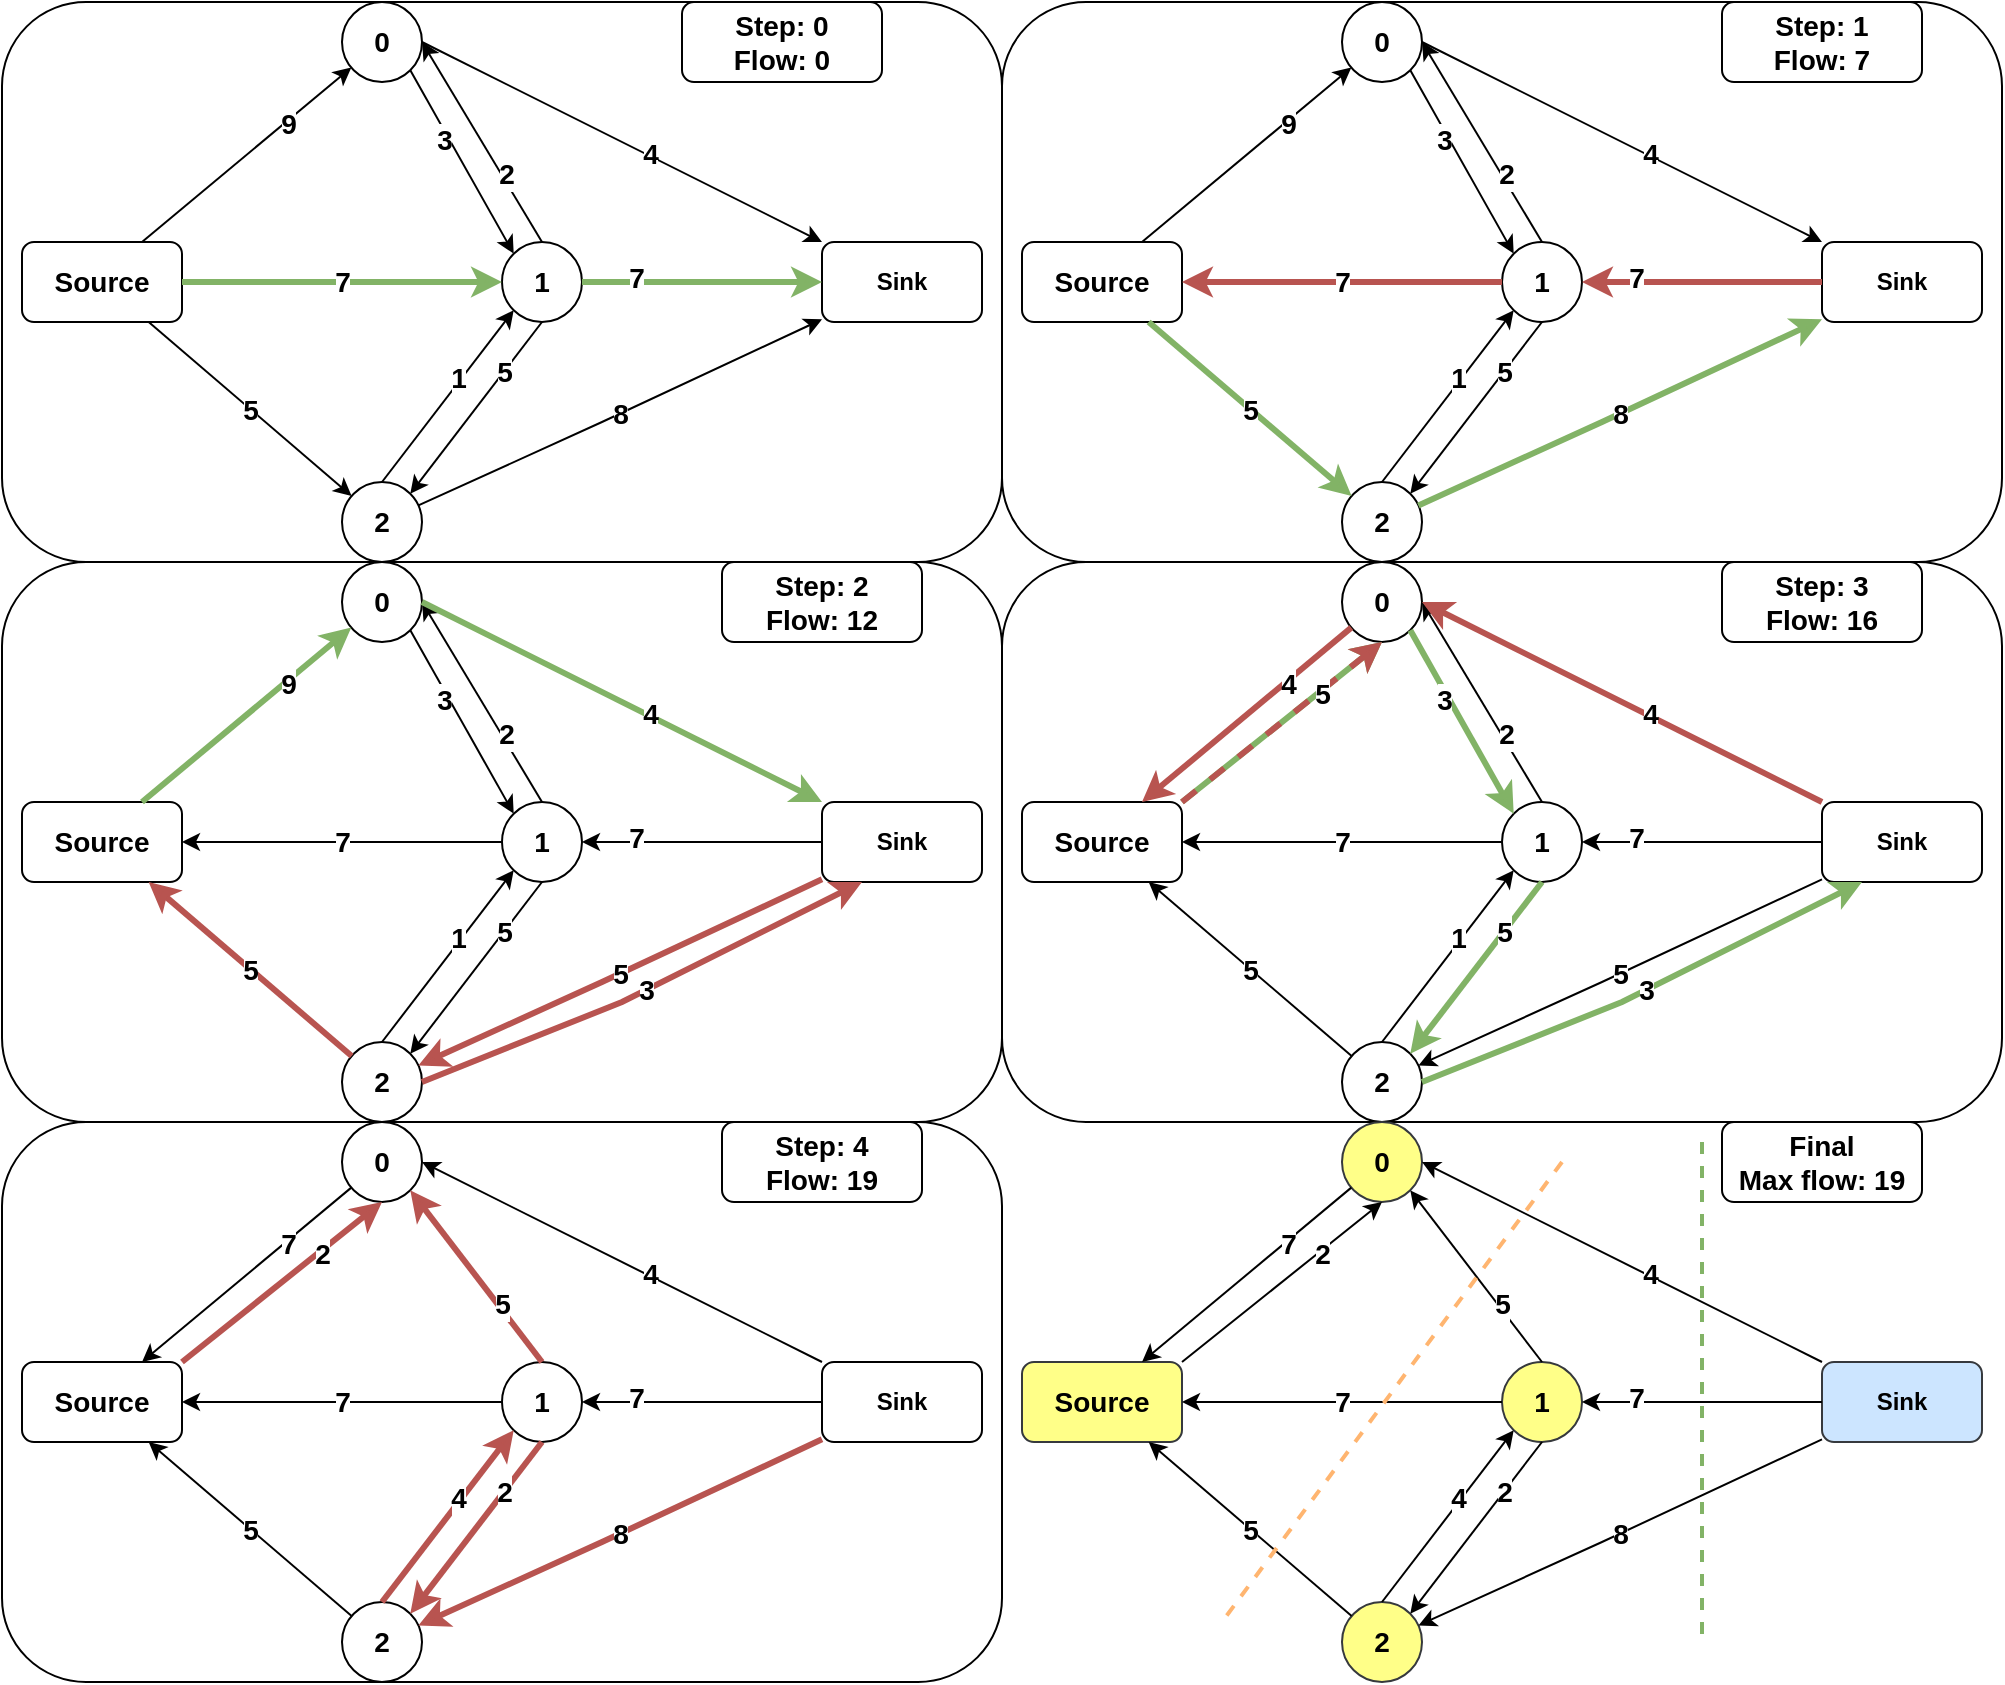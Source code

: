 <mxfile version="17.4.5" type="device"><diagram id="83YHzQTt4bn4oETiJprQ" name="Page-1"><mxGraphModel dx="1422" dy="817" grid="1" gridSize="10" guides="1" tooltips="1" connect="1" arrows="1" fold="1" page="1" pageScale="1" pageWidth="827" pageHeight="1169" math="0" shadow="0"><root><mxCell id="0"/><mxCell id="1" parent="0"/><mxCell id="sJ115Ij6ndwvWsKKWzlc-25" value="" style="rounded=1;whiteSpace=wrap;html=1;fontSize=14;" vertex="1" parent="1"><mxGeometry y="40" width="500" height="280" as="geometry"/></mxCell><mxCell id="sJ115Ij6ndwvWsKKWzlc-1" value="0" style="ellipse;whiteSpace=wrap;html=1;aspect=fixed;fontStyle=1;fontSize=14;" vertex="1" parent="1"><mxGeometry x="170" y="40" width="40" height="40" as="geometry"/></mxCell><mxCell id="sJ115Ij6ndwvWsKKWzlc-2" value="1" style="ellipse;whiteSpace=wrap;html=1;aspect=fixed;fontStyle=1;fontSize=14;" vertex="1" parent="1"><mxGeometry x="250" y="160" width="40" height="40" as="geometry"/></mxCell><mxCell id="sJ115Ij6ndwvWsKKWzlc-3" value="2" style="ellipse;whiteSpace=wrap;html=1;aspect=fixed;fontStyle=1;fontSize=14;" vertex="1" parent="1"><mxGeometry x="170" y="280" width="40" height="40" as="geometry"/></mxCell><mxCell id="sJ115Ij6ndwvWsKKWzlc-4" value="Source" style="rounded=1;whiteSpace=wrap;html=1;fontStyle=1;fontSize=14;" vertex="1" parent="1"><mxGeometry x="10" y="160" width="80" height="40" as="geometry"/></mxCell><mxCell id="sJ115Ij6ndwvWsKKWzlc-5" value="Sink" style="rounded=1;whiteSpace=wrap;html=1;fontStyle=1" vertex="1" parent="1"><mxGeometry x="410" y="160" width="80" height="40" as="geometry"/></mxCell><mxCell id="sJ115Ij6ndwvWsKKWzlc-6" value="7" style="endArrow=classic;html=1;rounded=0;fontStyle=1;fontSize=14;fillColor=#d5e8d4;strokeColor=#82b366;strokeWidth=3;" edge="1" parent="1" source="sJ115Ij6ndwvWsKKWzlc-4" target="sJ115Ij6ndwvWsKKWzlc-2"><mxGeometry width="50" height="50" relative="1" as="geometry"><mxPoint x="130" y="210" as="sourcePoint"/><mxPoint x="180" y="160" as="targetPoint"/></mxGeometry></mxCell><mxCell id="sJ115Ij6ndwvWsKKWzlc-7" value="" style="endArrow=classic;html=1;rounded=0;fontStyle=1;fontSize=14;fillColor=#d5e8d4;strokeColor=#82b366;strokeWidth=3;" edge="1" parent="1" source="sJ115Ij6ndwvWsKKWzlc-2" target="sJ115Ij6ndwvWsKKWzlc-5"><mxGeometry width="50" height="50" relative="1" as="geometry"><mxPoint x="340" y="210" as="sourcePoint"/><mxPoint x="390" y="160" as="targetPoint"/></mxGeometry></mxCell><mxCell id="sJ115Ij6ndwvWsKKWzlc-18" value="7" style="edgeLabel;html=1;align=center;verticalAlign=middle;resizable=0;points=[];fontStyle=1;fontSize=14;" vertex="1" connectable="0" parent="sJ115Ij6ndwvWsKKWzlc-7"><mxGeometry x="-0.55" y="2" relative="1" as="geometry"><mxPoint as="offset"/></mxGeometry></mxCell><mxCell id="sJ115Ij6ndwvWsKKWzlc-8" value="8" style="endArrow=classic;html=1;rounded=0;fontStyle=1;fontSize=14;" edge="1" parent="1" source="sJ115Ij6ndwvWsKKWzlc-3" target="sJ115Ij6ndwvWsKKWzlc-5"><mxGeometry width="50" height="50" relative="1" as="geometry"><mxPoint x="300" y="300" as="sourcePoint"/><mxPoint x="350" y="250" as="targetPoint"/><Array as="points"><mxPoint x="300" y="250"/></Array></mxGeometry></mxCell><mxCell id="sJ115Ij6ndwvWsKKWzlc-9" value="5" style="endArrow=classic;html=1;rounded=0;fontStyle=1;fontSize=14;" edge="1" parent="1" source="sJ115Ij6ndwvWsKKWzlc-4" target="sJ115Ij6ndwvWsKKWzlc-3"><mxGeometry width="50" height="50" relative="1" as="geometry"><mxPoint x="90" y="270" as="sourcePoint"/><mxPoint x="140" y="220" as="targetPoint"/></mxGeometry></mxCell><mxCell id="sJ115Ij6ndwvWsKKWzlc-10" value="" style="endArrow=none;html=1;rounded=0;exitX=0;exitY=1;exitDx=0;exitDy=0;fontStyle=1;fontSize=14;startArrow=classic;startFill=1;endFill=0;" edge="1" parent="1" source="sJ115Ij6ndwvWsKKWzlc-2"><mxGeometry width="50" height="50" relative="1" as="geometry"><mxPoint x="250" y="270" as="sourcePoint"/><mxPoint x="190" y="280" as="targetPoint"/></mxGeometry></mxCell><mxCell id="sJ115Ij6ndwvWsKKWzlc-22" value="1" style="edgeLabel;html=1;align=center;verticalAlign=middle;resizable=0;points=[];fontStyle=1;fontSize=14;" vertex="1" connectable="0" parent="sJ115Ij6ndwvWsKKWzlc-10"><mxGeometry x="-0.216" y="-1" relative="1" as="geometry"><mxPoint x="-1" as="offset"/></mxGeometry></mxCell><mxCell id="sJ115Ij6ndwvWsKKWzlc-11" value="" style="endArrow=none;html=1;rounded=0;exitX=1;exitY=0;exitDx=0;exitDy=0;entryX=0.5;entryY=1;entryDx=0;entryDy=0;fontStyle=1;fontSize=14;startArrow=classic;startFill=1;endFill=0;" edge="1" parent="1" source="sJ115Ij6ndwvWsKKWzlc-3" target="sJ115Ij6ndwvWsKKWzlc-2"><mxGeometry width="50" height="50" relative="1" as="geometry"><mxPoint x="180" y="270" as="sourcePoint"/><mxPoint x="230" y="220" as="targetPoint"/></mxGeometry></mxCell><mxCell id="sJ115Ij6ndwvWsKKWzlc-23" value="5" style="edgeLabel;html=1;align=center;verticalAlign=middle;resizable=0;points=[];fontStyle=1;fontSize=14;" vertex="1" connectable="0" parent="sJ115Ij6ndwvWsKKWzlc-11"><mxGeometry x="0.434" relative="1" as="geometry"><mxPoint x="-1" as="offset"/></mxGeometry></mxCell><mxCell id="sJ115Ij6ndwvWsKKWzlc-13" value="" style="endArrow=classic;startArrow=none;html=1;rounded=0;entryX=1;entryY=0.5;entryDx=0;entryDy=0;exitX=0.5;exitY=0;exitDx=0;exitDy=0;startFill=0;fontStyle=1;fontSize=14;" edge="1" parent="1" source="sJ115Ij6ndwvWsKKWzlc-2" target="sJ115Ij6ndwvWsKKWzlc-1"><mxGeometry width="50" height="50" relative="1" as="geometry"><mxPoint x="260" y="100" as="sourcePoint"/><mxPoint x="310" y="50" as="targetPoint"/></mxGeometry></mxCell><mxCell id="sJ115Ij6ndwvWsKKWzlc-21" value="2" style="edgeLabel;html=1;align=center;verticalAlign=middle;resizable=0;points=[];fontStyle=1;fontSize=14;" vertex="1" connectable="0" parent="sJ115Ij6ndwvWsKKWzlc-13"><mxGeometry x="-0.341" y="-2" relative="1" as="geometry"><mxPoint as="offset"/></mxGeometry></mxCell><mxCell id="sJ115Ij6ndwvWsKKWzlc-14" value="" style="endArrow=classic;html=1;rounded=0;exitX=1;exitY=1;exitDx=0;exitDy=0;entryX=0;entryY=0;entryDx=0;entryDy=0;fontStyle=1;fontSize=14;" edge="1" parent="1" source="sJ115Ij6ndwvWsKKWzlc-1" target="sJ115Ij6ndwvWsKKWzlc-2"><mxGeometry width="50" height="50" relative="1" as="geometry"><mxPoint x="180" y="160" as="sourcePoint"/><mxPoint x="230" y="110" as="targetPoint"/></mxGeometry></mxCell><mxCell id="sJ115Ij6ndwvWsKKWzlc-20" value="3" style="edgeLabel;html=1;align=center;verticalAlign=middle;resizable=0;points=[];fontStyle=1;fontSize=14;" vertex="1" connectable="0" parent="sJ115Ij6ndwvWsKKWzlc-14"><mxGeometry x="-0.266" y="-2" relative="1" as="geometry"><mxPoint x="-1" as="offset"/></mxGeometry></mxCell><mxCell id="sJ115Ij6ndwvWsKKWzlc-15" value="" style="endArrow=classic;html=1;rounded=0;exitX=1;exitY=0.5;exitDx=0;exitDy=0;fontStyle=1;fontSize=14;" edge="1" parent="1" source="sJ115Ij6ndwvWsKKWzlc-1" target="sJ115Ij6ndwvWsKKWzlc-5"><mxGeometry width="50" height="50" relative="1" as="geometry"><mxPoint x="330" y="70" as="sourcePoint"/><mxPoint x="380" y="20" as="targetPoint"/></mxGeometry></mxCell><mxCell id="sJ115Ij6ndwvWsKKWzlc-19" value="4" style="edgeLabel;html=1;align=center;verticalAlign=middle;resizable=0;points=[];fontStyle=1;fontSize=14;" vertex="1" connectable="0" parent="sJ115Ij6ndwvWsKKWzlc-15"><mxGeometry x="0.136" y="1" relative="1" as="geometry"><mxPoint as="offset"/></mxGeometry></mxCell><mxCell id="sJ115Ij6ndwvWsKKWzlc-16" value="" style="endArrow=classic;html=1;rounded=0;exitX=0.75;exitY=0;exitDx=0;exitDy=0;fontStyle=1;fontSize=14;" edge="1" parent="1" source="sJ115Ij6ndwvWsKKWzlc-4" target="sJ115Ij6ndwvWsKKWzlc-1"><mxGeometry width="50" height="50" relative="1" as="geometry"><mxPoint x="110" y="110" as="sourcePoint"/><mxPoint x="160" y="60" as="targetPoint"/></mxGeometry></mxCell><mxCell id="sJ115Ij6ndwvWsKKWzlc-17" value="9" style="edgeLabel;html=1;align=center;verticalAlign=middle;resizable=0;points=[];fontStyle=1;fontSize=14;" vertex="1" connectable="0" parent="sJ115Ij6ndwvWsKKWzlc-16"><mxGeometry x="0.378" y="-1" relative="1" as="geometry"><mxPoint as="offset"/></mxGeometry></mxCell><mxCell id="sJ115Ij6ndwvWsKKWzlc-26" value="&lt;b&gt;Step: 0&lt;br&gt;Flow: 0&lt;br&gt;&lt;/b&gt;" style="rounded=1;whiteSpace=wrap;html=1;fontSize=14;" vertex="1" parent="1"><mxGeometry x="340" y="40" width="100" height="40" as="geometry"/></mxCell><mxCell id="sJ115Ij6ndwvWsKKWzlc-27" value="" style="rounded=1;whiteSpace=wrap;html=1;fontSize=14;" vertex="1" parent="1"><mxGeometry x="500" y="40" width="500" height="280" as="geometry"/></mxCell><mxCell id="sJ115Ij6ndwvWsKKWzlc-28" value="0" style="ellipse;whiteSpace=wrap;html=1;aspect=fixed;fontStyle=1;fontSize=14;" vertex="1" parent="1"><mxGeometry x="670" y="40" width="40" height="40" as="geometry"/></mxCell><mxCell id="sJ115Ij6ndwvWsKKWzlc-29" value="1" style="ellipse;whiteSpace=wrap;html=1;aspect=fixed;fontStyle=1;fontSize=14;" vertex="1" parent="1"><mxGeometry x="750" y="160" width="40" height="40" as="geometry"/></mxCell><mxCell id="sJ115Ij6ndwvWsKKWzlc-30" value="2" style="ellipse;whiteSpace=wrap;html=1;aspect=fixed;fontStyle=1;fontSize=14;" vertex="1" parent="1"><mxGeometry x="670" y="280" width="40" height="40" as="geometry"/></mxCell><mxCell id="sJ115Ij6ndwvWsKKWzlc-31" value="Source" style="rounded=1;whiteSpace=wrap;html=1;fontStyle=1;fontSize=14;" vertex="1" parent="1"><mxGeometry x="510" y="160" width="80" height="40" as="geometry"/></mxCell><mxCell id="sJ115Ij6ndwvWsKKWzlc-32" value="Sink" style="rounded=1;whiteSpace=wrap;html=1;fontStyle=1" vertex="1" parent="1"><mxGeometry x="910" y="160" width="80" height="40" as="geometry"/></mxCell><mxCell id="sJ115Ij6ndwvWsKKWzlc-33" value="7" style="endArrow=none;html=1;rounded=0;fontStyle=1;fontSize=14;fillColor=#f8cecc;strokeColor=#b85450;strokeWidth=3;startArrow=classic;startFill=1;endFill=0;" edge="1" parent="1" source="sJ115Ij6ndwvWsKKWzlc-31" target="sJ115Ij6ndwvWsKKWzlc-29"><mxGeometry width="50" height="50" relative="1" as="geometry"><mxPoint x="630" y="210" as="sourcePoint"/><mxPoint x="680" y="160" as="targetPoint"/></mxGeometry></mxCell><mxCell id="sJ115Ij6ndwvWsKKWzlc-34" value="" style="endArrow=none;html=1;rounded=0;fontStyle=1;fontSize=14;fillColor=#f8cecc;strokeColor=#b85450;strokeWidth=3;endFill=0;startArrow=classic;startFill=1;" edge="1" parent="1" source="sJ115Ij6ndwvWsKKWzlc-29" target="sJ115Ij6ndwvWsKKWzlc-32"><mxGeometry width="50" height="50" relative="1" as="geometry"><mxPoint x="840" y="210" as="sourcePoint"/><mxPoint x="890" y="160" as="targetPoint"/></mxGeometry></mxCell><mxCell id="sJ115Ij6ndwvWsKKWzlc-35" value="7" style="edgeLabel;html=1;align=center;verticalAlign=middle;resizable=0;points=[];fontStyle=1;fontSize=14;" vertex="1" connectable="0" parent="sJ115Ij6ndwvWsKKWzlc-34"><mxGeometry x="-0.55" y="2" relative="1" as="geometry"><mxPoint as="offset"/></mxGeometry></mxCell><mxCell id="sJ115Ij6ndwvWsKKWzlc-36" value="8" style="endArrow=classic;html=1;rounded=0;fontStyle=1;fontSize=14;fillColor=#d5e8d4;strokeColor=#82b366;strokeWidth=3;" edge="1" parent="1" source="sJ115Ij6ndwvWsKKWzlc-30" target="sJ115Ij6ndwvWsKKWzlc-32"><mxGeometry width="50" height="50" relative="1" as="geometry"><mxPoint x="800" y="300" as="sourcePoint"/><mxPoint x="850" y="250" as="targetPoint"/><Array as="points"><mxPoint x="800" y="250"/></Array></mxGeometry></mxCell><mxCell id="sJ115Ij6ndwvWsKKWzlc-37" value="5" style="endArrow=classic;html=1;rounded=0;fontStyle=1;fontSize=14;fillColor=#d5e8d4;strokeColor=#82b366;strokeWidth=3;" edge="1" parent="1" source="sJ115Ij6ndwvWsKKWzlc-31" target="sJ115Ij6ndwvWsKKWzlc-30"><mxGeometry width="50" height="50" relative="1" as="geometry"><mxPoint x="590" y="270" as="sourcePoint"/><mxPoint x="640" y="220" as="targetPoint"/></mxGeometry></mxCell><mxCell id="sJ115Ij6ndwvWsKKWzlc-38" value="" style="endArrow=none;html=1;rounded=0;exitX=0;exitY=1;exitDx=0;exitDy=0;fontStyle=1;fontSize=14;startArrow=classic;startFill=1;endFill=0;" edge="1" parent="1" source="sJ115Ij6ndwvWsKKWzlc-29"><mxGeometry width="50" height="50" relative="1" as="geometry"><mxPoint x="750" y="270" as="sourcePoint"/><mxPoint x="690" y="280" as="targetPoint"/></mxGeometry></mxCell><mxCell id="sJ115Ij6ndwvWsKKWzlc-39" value="1" style="edgeLabel;html=1;align=center;verticalAlign=middle;resizable=0;points=[];fontStyle=1;fontSize=14;" vertex="1" connectable="0" parent="sJ115Ij6ndwvWsKKWzlc-38"><mxGeometry x="-0.216" y="-1" relative="1" as="geometry"><mxPoint x="-1" as="offset"/></mxGeometry></mxCell><mxCell id="sJ115Ij6ndwvWsKKWzlc-40" value="" style="endArrow=none;html=1;rounded=0;exitX=1;exitY=0;exitDx=0;exitDy=0;entryX=0.5;entryY=1;entryDx=0;entryDy=0;fontStyle=1;fontSize=14;startArrow=classic;startFill=1;endFill=0;" edge="1" parent="1" source="sJ115Ij6ndwvWsKKWzlc-30" target="sJ115Ij6ndwvWsKKWzlc-29"><mxGeometry width="50" height="50" relative="1" as="geometry"><mxPoint x="680" y="270" as="sourcePoint"/><mxPoint x="730" y="220" as="targetPoint"/></mxGeometry></mxCell><mxCell id="sJ115Ij6ndwvWsKKWzlc-41" value="5" style="edgeLabel;html=1;align=center;verticalAlign=middle;resizable=0;points=[];fontStyle=1;fontSize=14;" vertex="1" connectable="0" parent="sJ115Ij6ndwvWsKKWzlc-40"><mxGeometry x="0.434" relative="1" as="geometry"><mxPoint x="-1" as="offset"/></mxGeometry></mxCell><mxCell id="sJ115Ij6ndwvWsKKWzlc-42" value="" style="endArrow=classic;startArrow=none;html=1;rounded=0;entryX=1;entryY=0.5;entryDx=0;entryDy=0;exitX=0.5;exitY=0;exitDx=0;exitDy=0;startFill=0;fontStyle=1;fontSize=14;" edge="1" parent="1" source="sJ115Ij6ndwvWsKKWzlc-29" target="sJ115Ij6ndwvWsKKWzlc-28"><mxGeometry width="50" height="50" relative="1" as="geometry"><mxPoint x="760" y="100" as="sourcePoint"/><mxPoint x="810" y="50" as="targetPoint"/></mxGeometry></mxCell><mxCell id="sJ115Ij6ndwvWsKKWzlc-43" value="2" style="edgeLabel;html=1;align=center;verticalAlign=middle;resizable=0;points=[];fontStyle=1;fontSize=14;" vertex="1" connectable="0" parent="sJ115Ij6ndwvWsKKWzlc-42"><mxGeometry x="-0.341" y="-2" relative="1" as="geometry"><mxPoint as="offset"/></mxGeometry></mxCell><mxCell id="sJ115Ij6ndwvWsKKWzlc-44" value="" style="endArrow=classic;html=1;rounded=0;exitX=1;exitY=1;exitDx=0;exitDy=0;entryX=0;entryY=0;entryDx=0;entryDy=0;fontStyle=1;fontSize=14;" edge="1" parent="1" source="sJ115Ij6ndwvWsKKWzlc-28" target="sJ115Ij6ndwvWsKKWzlc-29"><mxGeometry width="50" height="50" relative="1" as="geometry"><mxPoint x="680" y="160" as="sourcePoint"/><mxPoint x="730" y="110" as="targetPoint"/></mxGeometry></mxCell><mxCell id="sJ115Ij6ndwvWsKKWzlc-45" value="3" style="edgeLabel;html=1;align=center;verticalAlign=middle;resizable=0;points=[];fontStyle=1;fontSize=14;" vertex="1" connectable="0" parent="sJ115Ij6ndwvWsKKWzlc-44"><mxGeometry x="-0.266" y="-2" relative="1" as="geometry"><mxPoint x="-1" as="offset"/></mxGeometry></mxCell><mxCell id="sJ115Ij6ndwvWsKKWzlc-46" value="" style="endArrow=classic;html=1;rounded=0;exitX=1;exitY=0.5;exitDx=0;exitDy=0;fontStyle=1;fontSize=14;" edge="1" parent="1" source="sJ115Ij6ndwvWsKKWzlc-28" target="sJ115Ij6ndwvWsKKWzlc-32"><mxGeometry width="50" height="50" relative="1" as="geometry"><mxPoint x="830" y="70" as="sourcePoint"/><mxPoint x="880" y="20" as="targetPoint"/></mxGeometry></mxCell><mxCell id="sJ115Ij6ndwvWsKKWzlc-47" value="4" style="edgeLabel;html=1;align=center;verticalAlign=middle;resizable=0;points=[];fontStyle=1;fontSize=14;" vertex="1" connectable="0" parent="sJ115Ij6ndwvWsKKWzlc-46"><mxGeometry x="0.136" y="1" relative="1" as="geometry"><mxPoint as="offset"/></mxGeometry></mxCell><mxCell id="sJ115Ij6ndwvWsKKWzlc-48" value="" style="endArrow=classic;html=1;rounded=0;exitX=0.75;exitY=0;exitDx=0;exitDy=0;fontStyle=1;fontSize=14;" edge="1" parent="1" source="sJ115Ij6ndwvWsKKWzlc-31" target="sJ115Ij6ndwvWsKKWzlc-28"><mxGeometry width="50" height="50" relative="1" as="geometry"><mxPoint x="610" y="110" as="sourcePoint"/><mxPoint x="660" y="60" as="targetPoint"/></mxGeometry></mxCell><mxCell id="sJ115Ij6ndwvWsKKWzlc-49" value="9" style="edgeLabel;html=1;align=center;verticalAlign=middle;resizable=0;points=[];fontStyle=1;fontSize=14;" vertex="1" connectable="0" parent="sJ115Ij6ndwvWsKKWzlc-48"><mxGeometry x="0.378" y="-1" relative="1" as="geometry"><mxPoint as="offset"/></mxGeometry></mxCell><mxCell id="sJ115Ij6ndwvWsKKWzlc-51" value="&lt;b&gt;Step: 1&lt;br&gt;Flow: 7&lt;br&gt;&lt;/b&gt;" style="rounded=1;whiteSpace=wrap;html=1;fontSize=14;" vertex="1" parent="1"><mxGeometry x="860" y="40" width="100" height="40" as="geometry"/></mxCell><mxCell id="sJ115Ij6ndwvWsKKWzlc-101" value="" style="rounded=1;whiteSpace=wrap;html=1;fontSize=14;" vertex="1" parent="1"><mxGeometry y="320" width="500" height="280" as="geometry"/></mxCell><mxCell id="sJ115Ij6ndwvWsKKWzlc-102" value="0" style="ellipse;whiteSpace=wrap;html=1;aspect=fixed;fontStyle=1;fontSize=14;" vertex="1" parent="1"><mxGeometry x="170" y="320" width="40" height="40" as="geometry"/></mxCell><mxCell id="sJ115Ij6ndwvWsKKWzlc-103" value="1" style="ellipse;whiteSpace=wrap;html=1;aspect=fixed;fontStyle=1;fontSize=14;" vertex="1" parent="1"><mxGeometry x="250" y="440" width="40" height="40" as="geometry"/></mxCell><mxCell id="sJ115Ij6ndwvWsKKWzlc-104" value="2" style="ellipse;whiteSpace=wrap;html=1;aspect=fixed;fontStyle=1;fontSize=14;" vertex="1" parent="1"><mxGeometry x="170" y="560" width="40" height="40" as="geometry"/></mxCell><mxCell id="sJ115Ij6ndwvWsKKWzlc-105" value="Source" style="rounded=1;whiteSpace=wrap;html=1;fontStyle=1;fontSize=14;" vertex="1" parent="1"><mxGeometry x="10" y="440" width="80" height="40" as="geometry"/></mxCell><mxCell id="sJ115Ij6ndwvWsKKWzlc-106" value="Sink" style="rounded=1;whiteSpace=wrap;html=1;fontStyle=1" vertex="1" parent="1"><mxGeometry x="410" y="440" width="80" height="40" as="geometry"/></mxCell><mxCell id="sJ115Ij6ndwvWsKKWzlc-107" value="7" style="endArrow=none;html=1;rounded=0;fontStyle=1;fontSize=14;fillColor=#f8cecc;strokeColor=#000000;strokeWidth=1;startArrow=classic;startFill=1;endFill=0;" edge="1" parent="1" source="sJ115Ij6ndwvWsKKWzlc-105" target="sJ115Ij6ndwvWsKKWzlc-103"><mxGeometry width="50" height="50" relative="1" as="geometry"><mxPoint x="130" y="490" as="sourcePoint"/><mxPoint x="180" y="440" as="targetPoint"/></mxGeometry></mxCell><mxCell id="sJ115Ij6ndwvWsKKWzlc-108" value="" style="endArrow=none;html=1;rounded=0;fontStyle=1;fontSize=14;fillColor=#f8cecc;strokeColor=#000000;strokeWidth=1;endFill=0;startArrow=classic;startFill=1;" edge="1" parent="1" source="sJ115Ij6ndwvWsKKWzlc-103" target="sJ115Ij6ndwvWsKKWzlc-106"><mxGeometry width="50" height="50" relative="1" as="geometry"><mxPoint x="340" y="490" as="sourcePoint"/><mxPoint x="390" y="440" as="targetPoint"/></mxGeometry></mxCell><mxCell id="sJ115Ij6ndwvWsKKWzlc-109" value="7" style="edgeLabel;html=1;align=center;verticalAlign=middle;resizable=0;points=[];fontStyle=1;fontSize=14;" vertex="1" connectable="0" parent="sJ115Ij6ndwvWsKKWzlc-108"><mxGeometry x="-0.55" y="2" relative="1" as="geometry"><mxPoint as="offset"/></mxGeometry></mxCell><mxCell id="sJ115Ij6ndwvWsKKWzlc-110" value="5" style="endArrow=none;html=1;rounded=0;fontStyle=1;fontSize=14;strokeColor=#b85450;fillColor=#f8cecc;strokeWidth=3;startArrow=classic;startFill=1;endFill=0;" edge="1" parent="1" source="sJ115Ij6ndwvWsKKWzlc-104" target="sJ115Ij6ndwvWsKKWzlc-106"><mxGeometry width="50" height="50" relative="1" as="geometry"><mxPoint x="300" y="580" as="sourcePoint"/><mxPoint x="350" y="530" as="targetPoint"/><Array as="points"><mxPoint x="300" y="530"/></Array></mxGeometry></mxCell><mxCell id="sJ115Ij6ndwvWsKKWzlc-111" value="5" style="endArrow=none;html=1;rounded=0;fontStyle=1;fontSize=14;strokeColor=#b85450;fillColor=#f8cecc;strokeWidth=3;startArrow=classic;startFill=1;endFill=0;" edge="1" parent="1" source="sJ115Ij6ndwvWsKKWzlc-105" target="sJ115Ij6ndwvWsKKWzlc-104"><mxGeometry width="50" height="50" relative="1" as="geometry"><mxPoint x="90" y="550" as="sourcePoint"/><mxPoint x="140" y="500" as="targetPoint"/></mxGeometry></mxCell><mxCell id="sJ115Ij6ndwvWsKKWzlc-112" value="" style="endArrow=none;html=1;rounded=0;exitX=0;exitY=1;exitDx=0;exitDy=0;fontStyle=1;fontSize=14;startArrow=classic;startFill=1;endFill=0;" edge="1" parent="1" source="sJ115Ij6ndwvWsKKWzlc-103"><mxGeometry width="50" height="50" relative="1" as="geometry"><mxPoint x="250" y="550" as="sourcePoint"/><mxPoint x="190" y="560" as="targetPoint"/></mxGeometry></mxCell><mxCell id="sJ115Ij6ndwvWsKKWzlc-113" value="1" style="edgeLabel;html=1;align=center;verticalAlign=middle;resizable=0;points=[];fontStyle=1;fontSize=14;" vertex="1" connectable="0" parent="sJ115Ij6ndwvWsKKWzlc-112"><mxGeometry x="-0.216" y="-1" relative="1" as="geometry"><mxPoint x="-1" as="offset"/></mxGeometry></mxCell><mxCell id="sJ115Ij6ndwvWsKKWzlc-114" value="" style="endArrow=none;html=1;rounded=0;exitX=1;exitY=0;exitDx=0;exitDy=0;entryX=0.5;entryY=1;entryDx=0;entryDy=0;fontStyle=1;fontSize=14;startArrow=classic;startFill=1;endFill=0;" edge="1" parent="1" source="sJ115Ij6ndwvWsKKWzlc-104" target="sJ115Ij6ndwvWsKKWzlc-103"><mxGeometry width="50" height="50" relative="1" as="geometry"><mxPoint x="180" y="550" as="sourcePoint"/><mxPoint x="230" y="500" as="targetPoint"/></mxGeometry></mxCell><mxCell id="sJ115Ij6ndwvWsKKWzlc-115" value="5" style="edgeLabel;html=1;align=center;verticalAlign=middle;resizable=0;points=[];fontStyle=1;fontSize=14;" vertex="1" connectable="0" parent="sJ115Ij6ndwvWsKKWzlc-114"><mxGeometry x="0.434" relative="1" as="geometry"><mxPoint x="-1" as="offset"/></mxGeometry></mxCell><mxCell id="sJ115Ij6ndwvWsKKWzlc-116" value="" style="endArrow=classic;startArrow=none;html=1;rounded=0;entryX=1;entryY=0.5;entryDx=0;entryDy=0;exitX=0.5;exitY=0;exitDx=0;exitDy=0;startFill=0;fontStyle=1;fontSize=14;" edge="1" parent="1" source="sJ115Ij6ndwvWsKKWzlc-103" target="sJ115Ij6ndwvWsKKWzlc-102"><mxGeometry width="50" height="50" relative="1" as="geometry"><mxPoint x="260" y="380" as="sourcePoint"/><mxPoint x="310" y="330" as="targetPoint"/></mxGeometry></mxCell><mxCell id="sJ115Ij6ndwvWsKKWzlc-117" value="2" style="edgeLabel;html=1;align=center;verticalAlign=middle;resizable=0;points=[];fontStyle=1;fontSize=14;" vertex="1" connectable="0" parent="sJ115Ij6ndwvWsKKWzlc-116"><mxGeometry x="-0.341" y="-2" relative="1" as="geometry"><mxPoint as="offset"/></mxGeometry></mxCell><mxCell id="sJ115Ij6ndwvWsKKWzlc-118" value="" style="endArrow=classic;html=1;rounded=0;exitX=1;exitY=1;exitDx=0;exitDy=0;entryX=0;entryY=0;entryDx=0;entryDy=0;fontStyle=1;fontSize=14;" edge="1" parent="1" source="sJ115Ij6ndwvWsKKWzlc-102" target="sJ115Ij6ndwvWsKKWzlc-103"><mxGeometry width="50" height="50" relative="1" as="geometry"><mxPoint x="180" y="440" as="sourcePoint"/><mxPoint x="230" y="390" as="targetPoint"/></mxGeometry></mxCell><mxCell id="sJ115Ij6ndwvWsKKWzlc-119" value="3" style="edgeLabel;html=1;align=center;verticalAlign=middle;resizable=0;points=[];fontStyle=1;fontSize=14;" vertex="1" connectable="0" parent="sJ115Ij6ndwvWsKKWzlc-118"><mxGeometry x="-0.266" y="-2" relative="1" as="geometry"><mxPoint x="-1" as="offset"/></mxGeometry></mxCell><mxCell id="sJ115Ij6ndwvWsKKWzlc-120" value="" style="endArrow=classic;html=1;rounded=0;exitX=1;exitY=0.5;exitDx=0;exitDy=0;fontStyle=1;fontSize=14;fillColor=#d5e8d4;strokeColor=#82b366;strokeWidth=3;" edge="1" parent="1" source="sJ115Ij6ndwvWsKKWzlc-102" target="sJ115Ij6ndwvWsKKWzlc-106"><mxGeometry width="50" height="50" relative="1" as="geometry"><mxPoint x="330" y="350" as="sourcePoint"/><mxPoint x="380" y="300" as="targetPoint"/></mxGeometry></mxCell><mxCell id="sJ115Ij6ndwvWsKKWzlc-121" value="4" style="edgeLabel;html=1;align=center;verticalAlign=middle;resizable=0;points=[];fontStyle=1;fontSize=14;" vertex="1" connectable="0" parent="sJ115Ij6ndwvWsKKWzlc-120"><mxGeometry x="0.136" y="1" relative="1" as="geometry"><mxPoint as="offset"/></mxGeometry></mxCell><mxCell id="sJ115Ij6ndwvWsKKWzlc-122" value="" style="endArrow=classic;html=1;rounded=0;exitX=0.75;exitY=0;exitDx=0;exitDy=0;fontStyle=1;fontSize=14;fillColor=#d5e8d4;strokeColor=#82b366;strokeWidth=3;" edge="1" parent="1" source="sJ115Ij6ndwvWsKKWzlc-105" target="sJ115Ij6ndwvWsKKWzlc-102"><mxGeometry width="50" height="50" relative="1" as="geometry"><mxPoint x="110" y="390" as="sourcePoint"/><mxPoint x="160" y="340" as="targetPoint"/></mxGeometry></mxCell><mxCell id="sJ115Ij6ndwvWsKKWzlc-123" value="9" style="edgeLabel;html=1;align=center;verticalAlign=middle;resizable=0;points=[];fontStyle=1;fontSize=14;" vertex="1" connectable="0" parent="sJ115Ij6ndwvWsKKWzlc-122"><mxGeometry x="0.378" y="-1" relative="1" as="geometry"><mxPoint as="offset"/></mxGeometry></mxCell><mxCell id="sJ115Ij6ndwvWsKKWzlc-124" value="&lt;b&gt;Step: 2&lt;br&gt;Flow: 12&lt;br&gt;&lt;/b&gt;" style="rounded=1;whiteSpace=wrap;html=1;fontSize=14;" vertex="1" parent="1"><mxGeometry x="360" y="320" width="100" height="40" as="geometry"/></mxCell><mxCell id="sJ115Ij6ndwvWsKKWzlc-125" value="3" style="endArrow=classic;html=1;rounded=0;fontStyle=1;fontSize=14;strokeColor=#b85450;fillColor=#f8cecc;strokeWidth=3;startArrow=none;startFill=0;endFill=1;entryX=0.25;entryY=1;entryDx=0;entryDy=0;exitX=1;exitY=0.5;exitDx=0;exitDy=0;" edge="1" parent="1" source="sJ115Ij6ndwvWsKKWzlc-104" target="sJ115Ij6ndwvWsKKWzlc-106"><mxGeometry width="50" height="50" relative="1" as="geometry"><mxPoint x="218.207" y="581.724" as="sourcePoint"/><mxPoint x="420" y="488.667" as="targetPoint"/><Array as="points"><mxPoint x="310" y="540"/></Array></mxGeometry></mxCell><mxCell id="sJ115Ij6ndwvWsKKWzlc-126" value="" style="rounded=1;whiteSpace=wrap;html=1;fontSize=14;" vertex="1" parent="1"><mxGeometry x="500" y="320" width="500" height="280" as="geometry"/></mxCell><mxCell id="sJ115Ij6ndwvWsKKWzlc-127" value="0" style="ellipse;whiteSpace=wrap;html=1;aspect=fixed;fontStyle=1;fontSize=14;" vertex="1" parent="1"><mxGeometry x="670" y="320" width="40" height="40" as="geometry"/></mxCell><mxCell id="sJ115Ij6ndwvWsKKWzlc-128" value="1" style="ellipse;whiteSpace=wrap;html=1;aspect=fixed;fontStyle=1;fontSize=14;" vertex="1" parent="1"><mxGeometry x="750" y="440" width="40" height="40" as="geometry"/></mxCell><mxCell id="sJ115Ij6ndwvWsKKWzlc-129" value="2" style="ellipse;whiteSpace=wrap;html=1;aspect=fixed;fontStyle=1;fontSize=14;" vertex="1" parent="1"><mxGeometry x="670" y="560" width="40" height="40" as="geometry"/></mxCell><mxCell id="sJ115Ij6ndwvWsKKWzlc-130" value="Source" style="rounded=1;whiteSpace=wrap;html=1;fontStyle=1;fontSize=14;" vertex="1" parent="1"><mxGeometry x="510" y="440" width="80" height="40" as="geometry"/></mxCell><mxCell id="sJ115Ij6ndwvWsKKWzlc-131" value="Sink" style="rounded=1;whiteSpace=wrap;html=1;fontStyle=1" vertex="1" parent="1"><mxGeometry x="910" y="440" width="80" height="40" as="geometry"/></mxCell><mxCell id="sJ115Ij6ndwvWsKKWzlc-132" value="7" style="endArrow=none;html=1;rounded=0;fontStyle=1;fontSize=14;fillColor=#f8cecc;strokeColor=#000000;strokeWidth=1;startArrow=classic;startFill=1;endFill=0;" edge="1" parent="1" source="sJ115Ij6ndwvWsKKWzlc-130" target="sJ115Ij6ndwvWsKKWzlc-128"><mxGeometry width="50" height="50" relative="1" as="geometry"><mxPoint x="630" y="490" as="sourcePoint"/><mxPoint x="680" y="440" as="targetPoint"/></mxGeometry></mxCell><mxCell id="sJ115Ij6ndwvWsKKWzlc-133" value="" style="endArrow=none;html=1;rounded=0;fontStyle=1;fontSize=14;fillColor=#f8cecc;strokeColor=#000000;strokeWidth=1;endFill=0;startArrow=classic;startFill=1;" edge="1" parent="1" source="sJ115Ij6ndwvWsKKWzlc-128" target="sJ115Ij6ndwvWsKKWzlc-131"><mxGeometry width="50" height="50" relative="1" as="geometry"><mxPoint x="840" y="490" as="sourcePoint"/><mxPoint x="890" y="440" as="targetPoint"/></mxGeometry></mxCell><mxCell id="sJ115Ij6ndwvWsKKWzlc-134" value="7" style="edgeLabel;html=1;align=center;verticalAlign=middle;resizable=0;points=[];fontStyle=1;fontSize=14;" vertex="1" connectable="0" parent="sJ115Ij6ndwvWsKKWzlc-133"><mxGeometry x="-0.55" y="2" relative="1" as="geometry"><mxPoint as="offset"/></mxGeometry></mxCell><mxCell id="sJ115Ij6ndwvWsKKWzlc-135" value="5" style="endArrow=none;html=1;rounded=0;fontStyle=1;fontSize=14;strokeColor=#000000;fillColor=#f8cecc;strokeWidth=1;startArrow=classic;startFill=1;endFill=0;" edge="1" parent="1" source="sJ115Ij6ndwvWsKKWzlc-129" target="sJ115Ij6ndwvWsKKWzlc-131"><mxGeometry width="50" height="50" relative="1" as="geometry"><mxPoint x="800" y="580" as="sourcePoint"/><mxPoint x="850" y="530" as="targetPoint"/><Array as="points"><mxPoint x="800" y="530"/></Array></mxGeometry></mxCell><mxCell id="sJ115Ij6ndwvWsKKWzlc-136" value="5" style="endArrow=none;html=1;rounded=0;fontStyle=1;fontSize=14;strokeColor=#000000;fillColor=#f8cecc;strokeWidth=1;startArrow=classic;startFill=1;endFill=0;" edge="1" parent="1" source="sJ115Ij6ndwvWsKKWzlc-130" target="sJ115Ij6ndwvWsKKWzlc-129"><mxGeometry width="50" height="50" relative="1" as="geometry"><mxPoint x="590" y="550" as="sourcePoint"/><mxPoint x="640" y="500" as="targetPoint"/></mxGeometry></mxCell><mxCell id="sJ115Ij6ndwvWsKKWzlc-137" value="" style="endArrow=none;html=1;rounded=0;exitX=0;exitY=1;exitDx=0;exitDy=0;fontStyle=1;fontSize=14;startArrow=classic;startFill=1;endFill=0;" edge="1" parent="1" source="sJ115Ij6ndwvWsKKWzlc-128"><mxGeometry width="50" height="50" relative="1" as="geometry"><mxPoint x="750" y="550" as="sourcePoint"/><mxPoint x="690" y="560" as="targetPoint"/></mxGeometry></mxCell><mxCell id="sJ115Ij6ndwvWsKKWzlc-138" value="1" style="edgeLabel;html=1;align=center;verticalAlign=middle;resizable=0;points=[];fontStyle=1;fontSize=14;" vertex="1" connectable="0" parent="sJ115Ij6ndwvWsKKWzlc-137"><mxGeometry x="-0.216" y="-1" relative="1" as="geometry"><mxPoint x="-1" as="offset"/></mxGeometry></mxCell><mxCell id="sJ115Ij6ndwvWsKKWzlc-139" value="" style="endArrow=none;html=1;rounded=0;exitX=1;exitY=0;exitDx=0;exitDy=0;entryX=0.5;entryY=1;entryDx=0;entryDy=0;fontStyle=1;fontSize=14;startArrow=classic;startFill=1;endFill=0;fillColor=#d5e8d4;strokeColor=#82b366;strokeWidth=3;" edge="1" parent="1" source="sJ115Ij6ndwvWsKKWzlc-129" target="sJ115Ij6ndwvWsKKWzlc-128"><mxGeometry width="50" height="50" relative="1" as="geometry"><mxPoint x="680" y="550" as="sourcePoint"/><mxPoint x="730" y="500" as="targetPoint"/></mxGeometry></mxCell><mxCell id="sJ115Ij6ndwvWsKKWzlc-140" value="5" style="edgeLabel;html=1;align=center;verticalAlign=middle;resizable=0;points=[];fontStyle=1;fontSize=14;" vertex="1" connectable="0" parent="sJ115Ij6ndwvWsKKWzlc-139"><mxGeometry x="0.434" relative="1" as="geometry"><mxPoint x="-1" as="offset"/></mxGeometry></mxCell><mxCell id="sJ115Ij6ndwvWsKKWzlc-141" value="" style="endArrow=classic;startArrow=none;html=1;rounded=0;entryX=1;entryY=0.5;entryDx=0;entryDy=0;exitX=0.5;exitY=0;exitDx=0;exitDy=0;startFill=0;fontStyle=1;fontSize=14;" edge="1" parent="1" source="sJ115Ij6ndwvWsKKWzlc-128" target="sJ115Ij6ndwvWsKKWzlc-127"><mxGeometry width="50" height="50" relative="1" as="geometry"><mxPoint x="760" y="380" as="sourcePoint"/><mxPoint x="810" y="330" as="targetPoint"/></mxGeometry></mxCell><mxCell id="sJ115Ij6ndwvWsKKWzlc-142" value="2" style="edgeLabel;html=1;align=center;verticalAlign=middle;resizable=0;points=[];fontStyle=1;fontSize=14;" vertex="1" connectable="0" parent="sJ115Ij6ndwvWsKKWzlc-141"><mxGeometry x="-0.341" y="-2" relative="1" as="geometry"><mxPoint as="offset"/></mxGeometry></mxCell><mxCell id="sJ115Ij6ndwvWsKKWzlc-143" value="" style="endArrow=classic;html=1;rounded=0;exitX=1;exitY=1;exitDx=0;exitDy=0;entryX=0;entryY=0;entryDx=0;entryDy=0;fontStyle=1;fontSize=14;fillColor=#d5e8d4;strokeColor=#82b366;strokeWidth=3;" edge="1" parent="1" source="sJ115Ij6ndwvWsKKWzlc-127" target="sJ115Ij6ndwvWsKKWzlc-128"><mxGeometry width="50" height="50" relative="1" as="geometry"><mxPoint x="680" y="440" as="sourcePoint"/><mxPoint x="730" y="390" as="targetPoint"/></mxGeometry></mxCell><mxCell id="sJ115Ij6ndwvWsKKWzlc-144" value="3" style="edgeLabel;html=1;align=center;verticalAlign=middle;resizable=0;points=[];fontStyle=1;fontSize=14;" vertex="1" connectable="0" parent="sJ115Ij6ndwvWsKKWzlc-143"><mxGeometry x="-0.266" y="-2" relative="1" as="geometry"><mxPoint x="-1" as="offset"/></mxGeometry></mxCell><mxCell id="sJ115Ij6ndwvWsKKWzlc-145" value="" style="endArrow=none;html=1;rounded=0;exitX=1;exitY=0.5;exitDx=0;exitDy=0;fontStyle=1;fontSize=14;fillColor=#f8cecc;strokeColor=#b85450;strokeWidth=3;endFill=0;startArrow=classic;startFill=1;" edge="1" parent="1" source="sJ115Ij6ndwvWsKKWzlc-127" target="sJ115Ij6ndwvWsKKWzlc-131"><mxGeometry width="50" height="50" relative="1" as="geometry"><mxPoint x="830" y="350" as="sourcePoint"/><mxPoint x="880" y="300" as="targetPoint"/></mxGeometry></mxCell><mxCell id="sJ115Ij6ndwvWsKKWzlc-146" value="4" style="edgeLabel;html=1;align=center;verticalAlign=middle;resizable=0;points=[];fontStyle=1;fontSize=14;" vertex="1" connectable="0" parent="sJ115Ij6ndwvWsKKWzlc-145"><mxGeometry x="0.136" y="1" relative="1" as="geometry"><mxPoint as="offset"/></mxGeometry></mxCell><mxCell id="sJ115Ij6ndwvWsKKWzlc-147" value="" style="endArrow=none;html=1;rounded=0;exitX=0.75;exitY=0;exitDx=0;exitDy=0;fontStyle=1;fontSize=14;fillColor=#f8cecc;strokeColor=#b85450;strokeWidth=3;endFill=0;startArrow=classic;startFill=1;" edge="1" parent="1" source="sJ115Ij6ndwvWsKKWzlc-130" target="sJ115Ij6ndwvWsKKWzlc-127"><mxGeometry width="50" height="50" relative="1" as="geometry"><mxPoint x="610" y="390" as="sourcePoint"/><mxPoint x="660" y="340" as="targetPoint"/></mxGeometry></mxCell><mxCell id="sJ115Ij6ndwvWsKKWzlc-148" value="4" style="edgeLabel;html=1;align=center;verticalAlign=middle;resizable=0;points=[];fontStyle=1;fontSize=14;" vertex="1" connectable="0" parent="sJ115Ij6ndwvWsKKWzlc-147"><mxGeometry x="0.378" y="-1" relative="1" as="geometry"><mxPoint as="offset"/></mxGeometry></mxCell><mxCell id="sJ115Ij6ndwvWsKKWzlc-149" value="&lt;b&gt;Step: 3&lt;br&gt;Flow: 16&lt;br&gt;&lt;/b&gt;" style="rounded=1;whiteSpace=wrap;html=1;fontSize=14;" vertex="1" parent="1"><mxGeometry x="860" y="320" width="100" height="40" as="geometry"/></mxCell><mxCell id="sJ115Ij6ndwvWsKKWzlc-150" value="3" style="endArrow=classic;html=1;rounded=0;fontStyle=1;fontSize=14;strokeColor=#82b366;fillColor=#d5e8d4;strokeWidth=3;startArrow=none;startFill=0;endFill=1;entryX=0.25;entryY=1;entryDx=0;entryDy=0;exitX=1;exitY=0.5;exitDx=0;exitDy=0;" edge="1" parent="1" source="sJ115Ij6ndwvWsKKWzlc-129" target="sJ115Ij6ndwvWsKKWzlc-131"><mxGeometry width="50" height="50" relative="1" as="geometry"><mxPoint x="718.207" y="581.724" as="sourcePoint"/><mxPoint x="920" y="488.667" as="targetPoint"/><Array as="points"><mxPoint x="810" y="540"/></Array></mxGeometry></mxCell><mxCell id="sJ115Ij6ndwvWsKKWzlc-151" value="" style="endArrow=classic;html=1;rounded=0;exitX=1;exitY=0;exitDx=0;exitDy=0;fontStyle=1;fontSize=14;fillColor=#d5e8d4;strokeWidth=3;endFill=1;startArrow=none;startFill=0;entryX=0.5;entryY=1;entryDx=0;entryDy=0;strokeColor=#82B366;" edge="1" parent="1" source="sJ115Ij6ndwvWsKKWzlc-130" target="sJ115Ij6ndwvWsKKWzlc-127"><mxGeometry width="50" height="50" relative="1" as="geometry"><mxPoint x="580" y="450" as="sourcePoint"/><mxPoint x="684.636" y="362.804" as="targetPoint"/></mxGeometry></mxCell><mxCell id="sJ115Ij6ndwvWsKKWzlc-152" value="5" style="edgeLabel;html=1;align=center;verticalAlign=middle;resizable=0;points=[];fontStyle=1;fontSize=14;" vertex="1" connectable="0" parent="sJ115Ij6ndwvWsKKWzlc-151"><mxGeometry x="0.378" y="-1" relative="1" as="geometry"><mxPoint as="offset"/></mxGeometry></mxCell><mxCell id="sJ115Ij6ndwvWsKKWzlc-153" value="" style="rounded=1;whiteSpace=wrap;html=1;fontSize=14;" vertex="1" parent="1"><mxGeometry y="600" width="500" height="280" as="geometry"/></mxCell><mxCell id="sJ115Ij6ndwvWsKKWzlc-154" value="0" style="ellipse;whiteSpace=wrap;html=1;aspect=fixed;fontStyle=1;fontSize=14;" vertex="1" parent="1"><mxGeometry x="170" y="600" width="40" height="40" as="geometry"/></mxCell><mxCell id="sJ115Ij6ndwvWsKKWzlc-155" value="1" style="ellipse;whiteSpace=wrap;html=1;aspect=fixed;fontStyle=1;fontSize=14;" vertex="1" parent="1"><mxGeometry x="250" y="720" width="40" height="40" as="geometry"/></mxCell><mxCell id="sJ115Ij6ndwvWsKKWzlc-156" value="2" style="ellipse;whiteSpace=wrap;html=1;aspect=fixed;fontStyle=1;fontSize=14;" vertex="1" parent="1"><mxGeometry x="170" y="840" width="40" height="40" as="geometry"/></mxCell><mxCell id="sJ115Ij6ndwvWsKKWzlc-157" value="Source" style="rounded=1;whiteSpace=wrap;html=1;fontStyle=1;fontSize=14;" vertex="1" parent="1"><mxGeometry x="10" y="720" width="80" height="40" as="geometry"/></mxCell><mxCell id="sJ115Ij6ndwvWsKKWzlc-158" value="Sink" style="rounded=1;whiteSpace=wrap;html=1;fontStyle=1" vertex="1" parent="1"><mxGeometry x="410" y="720" width="80" height="40" as="geometry"/></mxCell><mxCell id="sJ115Ij6ndwvWsKKWzlc-159" value="7" style="endArrow=none;html=1;rounded=0;fontStyle=1;fontSize=14;fillColor=#f8cecc;strokeColor=#000000;strokeWidth=1;startArrow=classic;startFill=1;endFill=0;" edge="1" parent="1" source="sJ115Ij6ndwvWsKKWzlc-157" target="sJ115Ij6ndwvWsKKWzlc-155"><mxGeometry width="50" height="50" relative="1" as="geometry"><mxPoint x="130" y="770" as="sourcePoint"/><mxPoint x="180" y="720" as="targetPoint"/></mxGeometry></mxCell><mxCell id="sJ115Ij6ndwvWsKKWzlc-160" value="" style="endArrow=none;html=1;rounded=0;fontStyle=1;fontSize=14;fillColor=#f8cecc;strokeColor=#000000;strokeWidth=1;endFill=0;startArrow=classic;startFill=1;" edge="1" parent="1" source="sJ115Ij6ndwvWsKKWzlc-155" target="sJ115Ij6ndwvWsKKWzlc-158"><mxGeometry width="50" height="50" relative="1" as="geometry"><mxPoint x="340" y="770" as="sourcePoint"/><mxPoint x="390" y="720" as="targetPoint"/></mxGeometry></mxCell><mxCell id="sJ115Ij6ndwvWsKKWzlc-161" value="7" style="edgeLabel;html=1;align=center;verticalAlign=middle;resizable=0;points=[];fontStyle=1;fontSize=14;" vertex="1" connectable="0" parent="sJ115Ij6ndwvWsKKWzlc-160"><mxGeometry x="-0.55" y="2" relative="1" as="geometry"><mxPoint as="offset"/></mxGeometry></mxCell><mxCell id="sJ115Ij6ndwvWsKKWzlc-162" value="8" style="endArrow=none;html=1;rounded=0;fontStyle=1;fontSize=14;strokeColor=#b85450;fillColor=#f8cecc;strokeWidth=3;startArrow=classic;startFill=1;endFill=0;" edge="1" parent="1" source="sJ115Ij6ndwvWsKKWzlc-156" target="sJ115Ij6ndwvWsKKWzlc-158"><mxGeometry width="50" height="50" relative="1" as="geometry"><mxPoint x="300" y="860" as="sourcePoint"/><mxPoint x="350" y="810" as="targetPoint"/><Array as="points"><mxPoint x="300" y="810"/></Array></mxGeometry></mxCell><mxCell id="sJ115Ij6ndwvWsKKWzlc-163" value="5" style="endArrow=none;html=1;rounded=0;fontStyle=1;fontSize=14;strokeColor=#000000;fillColor=#f8cecc;strokeWidth=1;startArrow=classic;startFill=1;endFill=0;" edge="1" parent="1" source="sJ115Ij6ndwvWsKKWzlc-157" target="sJ115Ij6ndwvWsKKWzlc-156"><mxGeometry width="50" height="50" relative="1" as="geometry"><mxPoint x="90" y="830" as="sourcePoint"/><mxPoint x="140" y="780" as="targetPoint"/></mxGeometry></mxCell><mxCell id="sJ115Ij6ndwvWsKKWzlc-164" value="" style="endArrow=none;html=1;rounded=0;exitX=0;exitY=1;exitDx=0;exitDy=0;fontStyle=1;fontSize=14;startArrow=classic;startFill=1;endFill=0;fillColor=#f8cecc;strokeColor=#b85450;strokeWidth=3;" edge="1" parent="1" source="sJ115Ij6ndwvWsKKWzlc-155"><mxGeometry width="50" height="50" relative="1" as="geometry"><mxPoint x="250" y="830" as="sourcePoint"/><mxPoint x="190" y="840" as="targetPoint"/></mxGeometry></mxCell><mxCell id="sJ115Ij6ndwvWsKKWzlc-165" value="4" style="edgeLabel;html=1;align=center;verticalAlign=middle;resizable=0;points=[];fontStyle=1;fontSize=14;" vertex="1" connectable="0" parent="sJ115Ij6ndwvWsKKWzlc-164"><mxGeometry x="-0.216" y="-1" relative="1" as="geometry"><mxPoint x="-1" as="offset"/></mxGeometry></mxCell><mxCell id="sJ115Ij6ndwvWsKKWzlc-166" value="" style="endArrow=none;html=1;rounded=0;exitX=1;exitY=0;exitDx=0;exitDy=0;entryX=0.5;entryY=1;entryDx=0;entryDy=0;fontStyle=1;fontSize=14;startArrow=classic;startFill=1;endFill=0;fillColor=#f8cecc;strokeColor=#b85450;strokeWidth=3;" edge="1" parent="1" source="sJ115Ij6ndwvWsKKWzlc-156" target="sJ115Ij6ndwvWsKKWzlc-155"><mxGeometry width="50" height="50" relative="1" as="geometry"><mxPoint x="180" y="830" as="sourcePoint"/><mxPoint x="230" y="780" as="targetPoint"/></mxGeometry></mxCell><mxCell id="sJ115Ij6ndwvWsKKWzlc-167" value="2" style="edgeLabel;html=1;align=center;verticalAlign=middle;resizable=0;points=[];fontStyle=1;fontSize=14;" vertex="1" connectable="0" parent="sJ115Ij6ndwvWsKKWzlc-166"><mxGeometry x="0.434" relative="1" as="geometry"><mxPoint x="-1" as="offset"/></mxGeometry></mxCell><mxCell id="sJ115Ij6ndwvWsKKWzlc-168" value="" style="endArrow=classic;startArrow=none;html=1;rounded=0;entryX=1;entryY=1;entryDx=0;entryDy=0;exitX=0.5;exitY=0;exitDx=0;exitDy=0;startFill=0;fontStyle=1;fontSize=14;fillColor=#f8cecc;strokeColor=#b85450;strokeWidth=3;" edge="1" parent="1" source="sJ115Ij6ndwvWsKKWzlc-155" target="sJ115Ij6ndwvWsKKWzlc-154"><mxGeometry width="50" height="50" relative="1" as="geometry"><mxPoint x="260" y="660" as="sourcePoint"/><mxPoint x="310" y="610" as="targetPoint"/></mxGeometry></mxCell><mxCell id="sJ115Ij6ndwvWsKKWzlc-169" value="5" style="edgeLabel;html=1;align=center;verticalAlign=middle;resizable=0;points=[];fontStyle=1;fontSize=14;" vertex="1" connectable="0" parent="sJ115Ij6ndwvWsKKWzlc-168"><mxGeometry x="-0.341" y="-2" relative="1" as="geometry"><mxPoint as="offset"/></mxGeometry></mxCell><mxCell id="sJ115Ij6ndwvWsKKWzlc-172" value="" style="endArrow=none;html=1;rounded=0;exitX=1;exitY=0.5;exitDx=0;exitDy=0;fontStyle=1;fontSize=14;fillColor=#f8cecc;strokeColor=#000000;strokeWidth=1;endFill=0;startArrow=classic;startFill=1;" edge="1" parent="1" source="sJ115Ij6ndwvWsKKWzlc-154" target="sJ115Ij6ndwvWsKKWzlc-158"><mxGeometry width="50" height="50" relative="1" as="geometry"><mxPoint x="330" y="630" as="sourcePoint"/><mxPoint x="380" y="580" as="targetPoint"/></mxGeometry></mxCell><mxCell id="sJ115Ij6ndwvWsKKWzlc-173" value="4" style="edgeLabel;html=1;align=center;verticalAlign=middle;resizable=0;points=[];fontStyle=1;fontSize=14;" vertex="1" connectable="0" parent="sJ115Ij6ndwvWsKKWzlc-172"><mxGeometry x="0.136" y="1" relative="1" as="geometry"><mxPoint as="offset"/></mxGeometry></mxCell><mxCell id="sJ115Ij6ndwvWsKKWzlc-174" value="" style="endArrow=none;html=1;rounded=0;exitX=0.75;exitY=0;exitDx=0;exitDy=0;fontStyle=1;fontSize=14;fillColor=#f8cecc;strokeColor=#000000;strokeWidth=1;endFill=0;startArrow=classic;startFill=1;" edge="1" parent="1" source="sJ115Ij6ndwvWsKKWzlc-157" target="sJ115Ij6ndwvWsKKWzlc-154"><mxGeometry width="50" height="50" relative="1" as="geometry"><mxPoint x="110" y="670" as="sourcePoint"/><mxPoint x="160" y="620" as="targetPoint"/></mxGeometry></mxCell><mxCell id="sJ115Ij6ndwvWsKKWzlc-175" value="7" style="edgeLabel;html=1;align=center;verticalAlign=middle;resizable=0;points=[];fontStyle=1;fontSize=14;" vertex="1" connectable="0" parent="sJ115Ij6ndwvWsKKWzlc-174"><mxGeometry x="0.378" y="-1" relative="1" as="geometry"><mxPoint as="offset"/></mxGeometry></mxCell><mxCell id="sJ115Ij6ndwvWsKKWzlc-176" value="&lt;b&gt;Step: 4&lt;br&gt;Flow: 19&lt;br&gt;&lt;/b&gt;" style="rounded=1;whiteSpace=wrap;html=1;fontSize=14;" vertex="1" parent="1"><mxGeometry x="360" y="600" width="100" height="40" as="geometry"/></mxCell><mxCell id="sJ115Ij6ndwvWsKKWzlc-178" value="" style="endArrow=classic;html=1;rounded=0;exitX=1;exitY=0;exitDx=0;exitDy=0;fontStyle=1;fontSize=14;fillColor=#f8cecc;strokeColor=#b85450;strokeWidth=3;endFill=1;startArrow=none;startFill=0;entryX=0.5;entryY=1;entryDx=0;entryDy=0;" edge="1" parent="1" source="sJ115Ij6ndwvWsKKWzlc-157" target="sJ115Ij6ndwvWsKKWzlc-154"><mxGeometry width="50" height="50" relative="1" as="geometry"><mxPoint x="80" y="730" as="sourcePoint"/><mxPoint x="184.636" y="642.804" as="targetPoint"/></mxGeometry></mxCell><mxCell id="sJ115Ij6ndwvWsKKWzlc-179" value="2" style="edgeLabel;html=1;align=center;verticalAlign=middle;resizable=0;points=[];fontStyle=1;fontSize=14;" vertex="1" connectable="0" parent="sJ115Ij6ndwvWsKKWzlc-178"><mxGeometry x="0.378" y="-1" relative="1" as="geometry"><mxPoint as="offset"/></mxGeometry></mxCell><mxCell id="sJ115Ij6ndwvWsKKWzlc-183" value="" style="endArrow=classic;html=1;rounded=0;exitX=1;exitY=0;exitDx=0;exitDy=0;fontStyle=1;fontSize=14;fillColor=#f8cecc;strokeWidth=3;endFill=1;startArrow=none;startFill=0;entryX=0.5;entryY=1;entryDx=0;entryDy=0;strokeColor=#b85450;dashed=1;" edge="1" parent="1"><mxGeometry width="50" height="50" relative="1" as="geometry"><mxPoint x="590" y="440" as="sourcePoint"/><mxPoint x="690" y="360" as="targetPoint"/></mxGeometry></mxCell><mxCell id="sJ115Ij6ndwvWsKKWzlc-184" value="5" style="edgeLabel;html=1;align=center;verticalAlign=middle;resizable=0;points=[];fontStyle=1;fontSize=14;" vertex="1" connectable="0" parent="sJ115Ij6ndwvWsKKWzlc-183"><mxGeometry x="0.378" y="-1" relative="1" as="geometry"><mxPoint as="offset"/></mxGeometry></mxCell><mxCell id="sJ115Ij6ndwvWsKKWzlc-186" value="0" style="ellipse;whiteSpace=wrap;html=1;aspect=fixed;fontStyle=1;fontSize=14;fillColor=#ffff88;strokeColor=#36393d;" vertex="1" parent="1"><mxGeometry x="670" y="600" width="40" height="40" as="geometry"/></mxCell><mxCell id="sJ115Ij6ndwvWsKKWzlc-187" value="1" style="ellipse;whiteSpace=wrap;html=1;aspect=fixed;fontStyle=1;fontSize=14;fillColor=#ffff88;strokeColor=#36393d;" vertex="1" parent="1"><mxGeometry x="750" y="720" width="40" height="40" as="geometry"/></mxCell><mxCell id="sJ115Ij6ndwvWsKKWzlc-188" value="2" style="ellipse;whiteSpace=wrap;html=1;aspect=fixed;fontStyle=1;fontSize=14;fillColor=#ffff88;strokeColor=#36393d;" vertex="1" parent="1"><mxGeometry x="670" y="840" width="40" height="40" as="geometry"/></mxCell><mxCell id="sJ115Ij6ndwvWsKKWzlc-189" value="Source" style="rounded=1;whiteSpace=wrap;html=1;fontStyle=1;fontSize=14;fillColor=#ffff88;strokeColor=#36393d;" vertex="1" parent="1"><mxGeometry x="510" y="720" width="80" height="40" as="geometry"/></mxCell><mxCell id="sJ115Ij6ndwvWsKKWzlc-190" value="Sink" style="rounded=1;whiteSpace=wrap;html=1;fontStyle=1;fillColor=#cce5ff;strokeColor=#36393d;" vertex="1" parent="1"><mxGeometry x="910" y="720" width="80" height="40" as="geometry"/></mxCell><mxCell id="sJ115Ij6ndwvWsKKWzlc-191" value="7" style="endArrow=none;html=1;rounded=0;fontStyle=1;fontSize=14;fillColor=#f8cecc;strokeColor=#000000;strokeWidth=1;startArrow=classic;startFill=1;endFill=0;" edge="1" parent="1" source="sJ115Ij6ndwvWsKKWzlc-189" target="sJ115Ij6ndwvWsKKWzlc-187"><mxGeometry width="50" height="50" relative="1" as="geometry"><mxPoint x="630" y="770" as="sourcePoint"/><mxPoint x="680" y="720" as="targetPoint"/></mxGeometry></mxCell><mxCell id="sJ115Ij6ndwvWsKKWzlc-192" value="" style="endArrow=none;html=1;rounded=0;fontStyle=1;fontSize=14;fillColor=#f8cecc;strokeColor=#000000;strokeWidth=1;endFill=0;startArrow=classic;startFill=1;" edge="1" parent="1" source="sJ115Ij6ndwvWsKKWzlc-187" target="sJ115Ij6ndwvWsKKWzlc-190"><mxGeometry width="50" height="50" relative="1" as="geometry"><mxPoint x="840" y="770" as="sourcePoint"/><mxPoint x="890" y="720" as="targetPoint"/></mxGeometry></mxCell><mxCell id="sJ115Ij6ndwvWsKKWzlc-193" value="7" style="edgeLabel;html=1;align=center;verticalAlign=middle;resizable=0;points=[];fontStyle=1;fontSize=14;" vertex="1" connectable="0" parent="sJ115Ij6ndwvWsKKWzlc-192"><mxGeometry x="-0.55" y="2" relative="1" as="geometry"><mxPoint as="offset"/></mxGeometry></mxCell><mxCell id="sJ115Ij6ndwvWsKKWzlc-194" value="8" style="endArrow=none;html=1;rounded=0;fontStyle=1;fontSize=14;strokeColor=#000000;fillColor=#f8cecc;strokeWidth=1;startArrow=classic;startFill=1;endFill=0;" edge="1" parent="1" source="sJ115Ij6ndwvWsKKWzlc-188" target="sJ115Ij6ndwvWsKKWzlc-190"><mxGeometry width="50" height="50" relative="1" as="geometry"><mxPoint x="800" y="860" as="sourcePoint"/><mxPoint x="850" y="810" as="targetPoint"/><Array as="points"><mxPoint x="800" y="810"/></Array></mxGeometry></mxCell><mxCell id="sJ115Ij6ndwvWsKKWzlc-195" value="5" style="endArrow=none;html=1;rounded=0;fontStyle=1;fontSize=14;strokeColor=#000000;fillColor=#f8cecc;strokeWidth=1;startArrow=classic;startFill=1;endFill=0;" edge="1" parent="1" source="sJ115Ij6ndwvWsKKWzlc-189" target="sJ115Ij6ndwvWsKKWzlc-188"><mxGeometry width="50" height="50" relative="1" as="geometry"><mxPoint x="590" y="830" as="sourcePoint"/><mxPoint x="640" y="780" as="targetPoint"/></mxGeometry></mxCell><mxCell id="sJ115Ij6ndwvWsKKWzlc-196" value="" style="endArrow=none;html=1;rounded=0;exitX=0;exitY=1;exitDx=0;exitDy=0;fontStyle=1;fontSize=14;startArrow=classic;startFill=1;endFill=0;fillColor=#f8cecc;strokeColor=#000000;strokeWidth=1;" edge="1" parent="1" source="sJ115Ij6ndwvWsKKWzlc-187"><mxGeometry width="50" height="50" relative="1" as="geometry"><mxPoint x="750" y="830" as="sourcePoint"/><mxPoint x="690" y="840" as="targetPoint"/></mxGeometry></mxCell><mxCell id="sJ115Ij6ndwvWsKKWzlc-197" value="4" style="edgeLabel;html=1;align=center;verticalAlign=middle;resizable=0;points=[];fontStyle=1;fontSize=14;" vertex="1" connectable="0" parent="sJ115Ij6ndwvWsKKWzlc-196"><mxGeometry x="-0.216" y="-1" relative="1" as="geometry"><mxPoint x="-1" as="offset"/></mxGeometry></mxCell><mxCell id="sJ115Ij6ndwvWsKKWzlc-198" value="" style="endArrow=none;html=1;rounded=0;exitX=1;exitY=0;exitDx=0;exitDy=0;entryX=0.5;entryY=1;entryDx=0;entryDy=0;fontStyle=1;fontSize=14;startArrow=classic;startFill=1;endFill=0;fillColor=#f8cecc;strokeColor=#000000;strokeWidth=1;" edge="1" parent="1" source="sJ115Ij6ndwvWsKKWzlc-188" target="sJ115Ij6ndwvWsKKWzlc-187"><mxGeometry width="50" height="50" relative="1" as="geometry"><mxPoint x="680" y="830" as="sourcePoint"/><mxPoint x="730" y="780" as="targetPoint"/></mxGeometry></mxCell><mxCell id="sJ115Ij6ndwvWsKKWzlc-199" value="2" style="edgeLabel;html=1;align=center;verticalAlign=middle;resizable=0;points=[];fontStyle=1;fontSize=14;" vertex="1" connectable="0" parent="sJ115Ij6ndwvWsKKWzlc-198"><mxGeometry x="0.434" relative="1" as="geometry"><mxPoint x="-1" as="offset"/></mxGeometry></mxCell><mxCell id="sJ115Ij6ndwvWsKKWzlc-200" value="" style="endArrow=classic;startArrow=none;html=1;rounded=0;entryX=1;entryY=1;entryDx=0;entryDy=0;exitX=0.5;exitY=0;exitDx=0;exitDy=0;startFill=0;fontStyle=1;fontSize=14;fillColor=#f8cecc;strokeColor=#000000;strokeWidth=1;" edge="1" parent="1" source="sJ115Ij6ndwvWsKKWzlc-187" target="sJ115Ij6ndwvWsKKWzlc-186"><mxGeometry width="50" height="50" relative="1" as="geometry"><mxPoint x="760" y="660" as="sourcePoint"/><mxPoint x="810" y="610" as="targetPoint"/></mxGeometry></mxCell><mxCell id="sJ115Ij6ndwvWsKKWzlc-201" value="5" style="edgeLabel;html=1;align=center;verticalAlign=middle;resizable=0;points=[];fontStyle=1;fontSize=14;" vertex="1" connectable="0" parent="sJ115Ij6ndwvWsKKWzlc-200"><mxGeometry x="-0.341" y="-2" relative="1" as="geometry"><mxPoint as="offset"/></mxGeometry></mxCell><mxCell id="sJ115Ij6ndwvWsKKWzlc-202" value="" style="endArrow=none;html=1;rounded=0;exitX=1;exitY=0.5;exitDx=0;exitDy=0;fontStyle=1;fontSize=14;fillColor=#f8cecc;strokeColor=#000000;strokeWidth=1;endFill=0;startArrow=classic;startFill=1;" edge="1" parent="1" source="sJ115Ij6ndwvWsKKWzlc-186" target="sJ115Ij6ndwvWsKKWzlc-190"><mxGeometry width="50" height="50" relative="1" as="geometry"><mxPoint x="830" y="630" as="sourcePoint"/><mxPoint x="880" y="580" as="targetPoint"/></mxGeometry></mxCell><mxCell id="sJ115Ij6ndwvWsKKWzlc-203" value="4" style="edgeLabel;html=1;align=center;verticalAlign=middle;resizable=0;points=[];fontStyle=1;fontSize=14;" vertex="1" connectable="0" parent="sJ115Ij6ndwvWsKKWzlc-202"><mxGeometry x="0.136" y="1" relative="1" as="geometry"><mxPoint as="offset"/></mxGeometry></mxCell><mxCell id="sJ115Ij6ndwvWsKKWzlc-204" value="" style="endArrow=none;html=1;rounded=0;exitX=0.75;exitY=0;exitDx=0;exitDy=0;fontStyle=1;fontSize=14;fillColor=#f8cecc;strokeColor=#000000;strokeWidth=1;endFill=0;startArrow=classic;startFill=1;" edge="1" parent="1" source="sJ115Ij6ndwvWsKKWzlc-189" target="sJ115Ij6ndwvWsKKWzlc-186"><mxGeometry width="50" height="50" relative="1" as="geometry"><mxPoint x="610" y="670" as="sourcePoint"/><mxPoint x="660" y="620" as="targetPoint"/></mxGeometry></mxCell><mxCell id="sJ115Ij6ndwvWsKKWzlc-205" value="7" style="edgeLabel;html=1;align=center;verticalAlign=middle;resizable=0;points=[];fontStyle=1;fontSize=14;" vertex="1" connectable="0" parent="sJ115Ij6ndwvWsKKWzlc-204"><mxGeometry x="0.378" y="-1" relative="1" as="geometry"><mxPoint as="offset"/></mxGeometry></mxCell><mxCell id="sJ115Ij6ndwvWsKKWzlc-206" value="&lt;b&gt;Final&lt;br&gt;Max flow: 19&lt;br&gt;&lt;/b&gt;" style="rounded=1;whiteSpace=wrap;html=1;fontSize=14;" vertex="1" parent="1"><mxGeometry x="860" y="600" width="100" height="40" as="geometry"/></mxCell><mxCell id="sJ115Ij6ndwvWsKKWzlc-207" value="" style="endArrow=classic;html=1;rounded=0;exitX=1;exitY=0;exitDx=0;exitDy=0;fontStyle=1;fontSize=14;fillColor=#f8cecc;strokeColor=#000000;strokeWidth=1;endFill=1;startArrow=none;startFill=0;entryX=0.5;entryY=1;entryDx=0;entryDy=0;" edge="1" parent="1" source="sJ115Ij6ndwvWsKKWzlc-189" target="sJ115Ij6ndwvWsKKWzlc-186"><mxGeometry width="50" height="50" relative="1" as="geometry"><mxPoint x="580" y="730" as="sourcePoint"/><mxPoint x="684.636" y="642.804" as="targetPoint"/></mxGeometry></mxCell><mxCell id="sJ115Ij6ndwvWsKKWzlc-208" value="2" style="edgeLabel;html=1;align=center;verticalAlign=middle;resizable=0;points=[];fontStyle=1;fontSize=14;" vertex="1" connectable="0" parent="sJ115Ij6ndwvWsKKWzlc-207"><mxGeometry x="0.378" y="-1" relative="1" as="geometry"><mxPoint as="offset"/></mxGeometry></mxCell><mxCell id="sJ115Ij6ndwvWsKKWzlc-210" value="" style="endArrow=none;dashed=1;html=1;strokeWidth=2;rounded=0;fontSize=14;fillColor=#e51400;strokeColor=#82B366;" edge="1" parent="1"><mxGeometry width="50" height="50" relative="1" as="geometry"><mxPoint x="850" y="610" as="sourcePoint"/><mxPoint x="850" y="860" as="targetPoint"/></mxGeometry></mxCell><mxCell id="sJ115Ij6ndwvWsKKWzlc-211" value="" style="endArrow=none;dashed=1;html=1;strokeWidth=2;rounded=0;fontSize=14;fillColor=#fa6800;strokeColor=#FFB570;" edge="1" parent="1"><mxGeometry width="50" height="50" relative="1" as="geometry"><mxPoint x="780" y="620" as="sourcePoint"/><mxPoint x="610" y="850" as="targetPoint"/></mxGeometry></mxCell></root></mxGraphModel></diagram></mxfile>